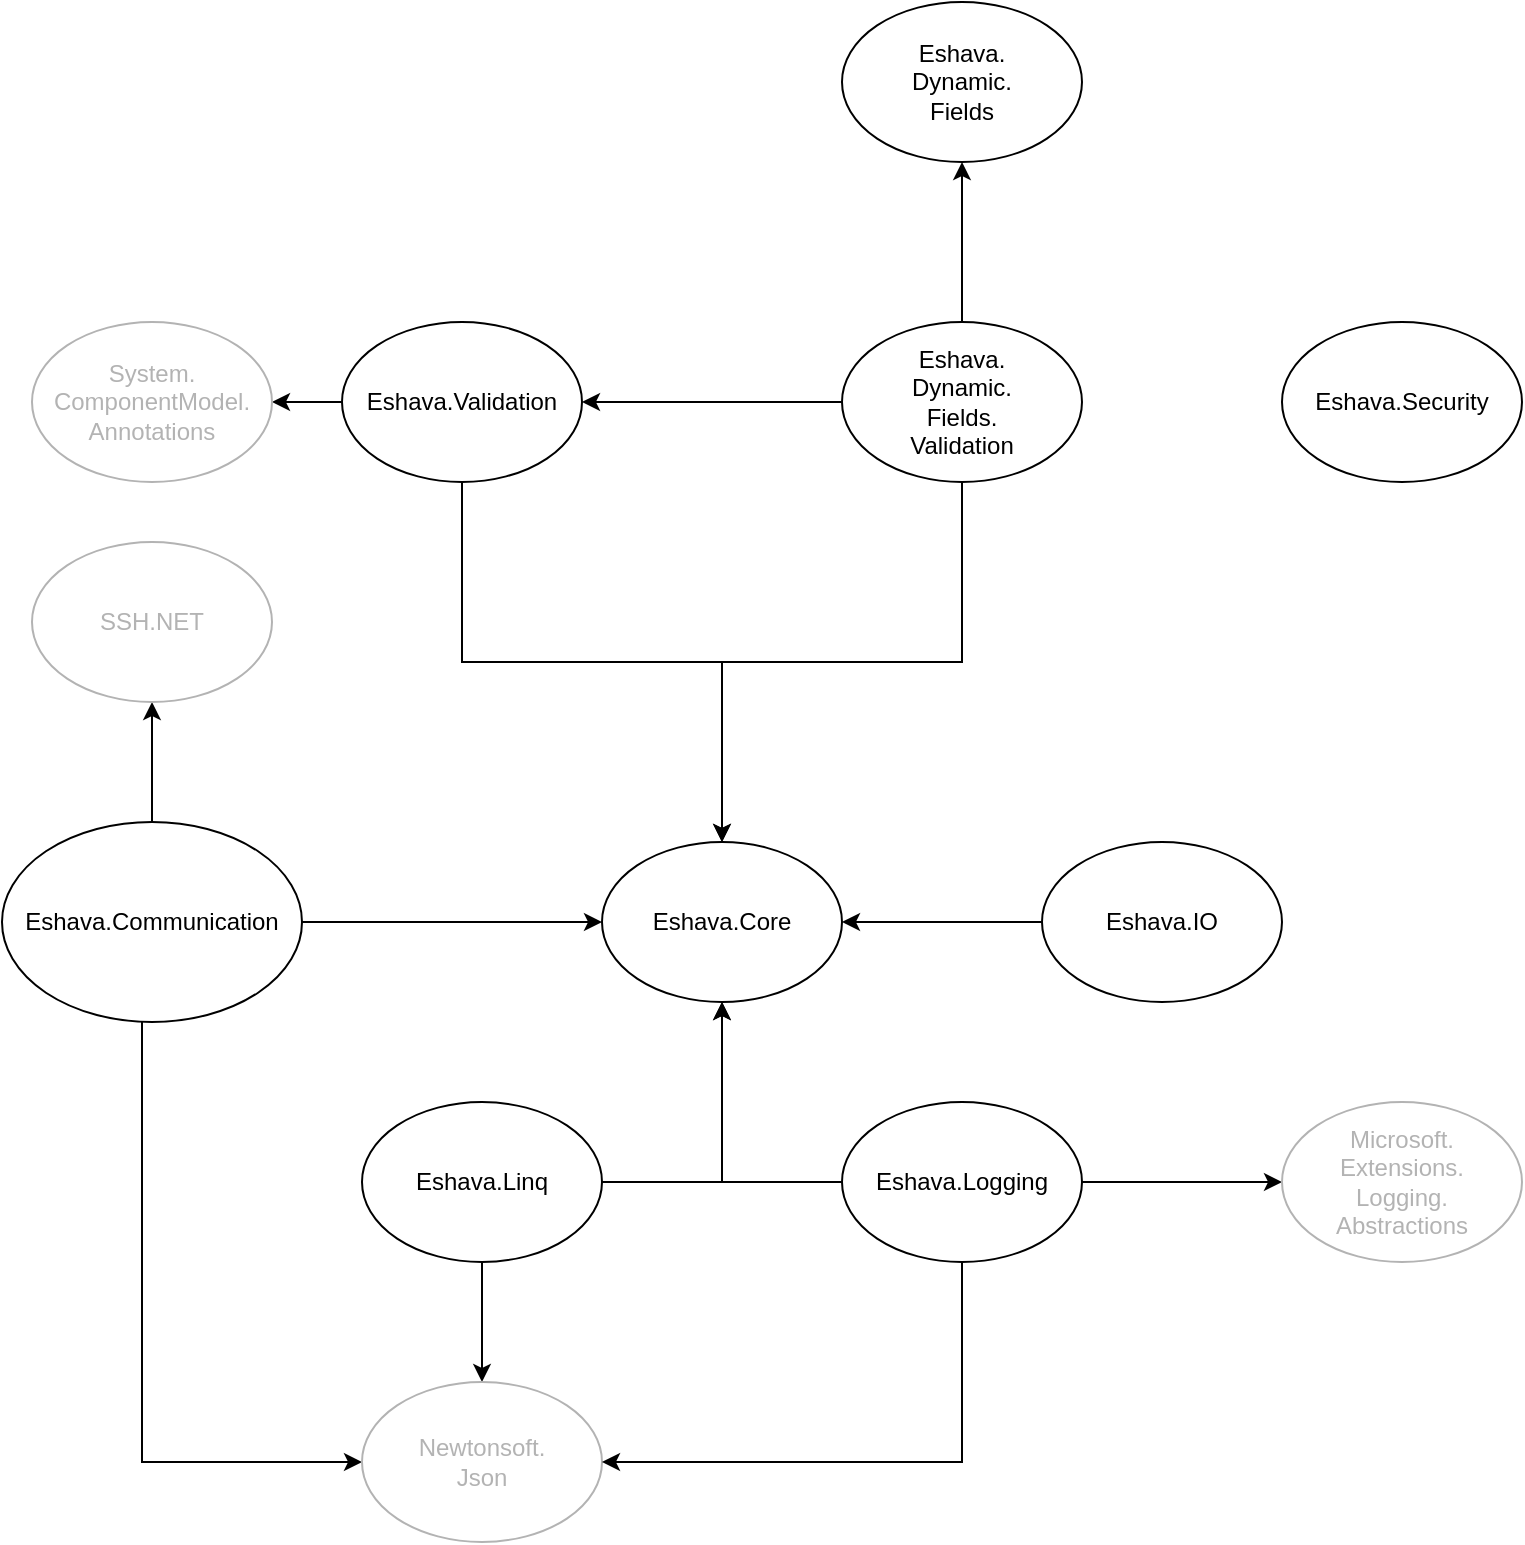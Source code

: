<mxfile version="12.2.3" type="device" pages="1"><diagram name="Page-1" id="42789a77-a242-8287-6e28-9cd8cfd52e62"><mxGraphModel dx="2011" dy="1110" grid="1" gridSize="10" guides="1" tooltips="1" connect="1" arrows="1" fold="1" page="1" pageScale="1" pageWidth="1100" pageHeight="850" background="#ffffff" math="0" shadow="0"><root><mxCell id="0"/><mxCell id="1" parent="0"/><mxCell id="mHsAw5GI1gbgPr78hNav-1" value="Eshava.Core" style="ellipse;whiteSpace=wrap;html=1;" parent="1" vertex="1"><mxGeometry x="470" y="460" width="120" height="80" as="geometry"/></mxCell><mxCell id="mHsAw5GI1gbgPr78hNav-22" style="edgeStyle=orthogonalEdgeStyle;rounded=0;orthogonalLoop=1;jettySize=auto;html=1;" parent="1" source="mHsAw5GI1gbgPr78hNav-2" target="mHsAw5GI1gbgPr78hNav-9" edge="1"><mxGeometry relative="1" as="geometry"/></mxCell><mxCell id="OhyDrf5P0z6W9ovQM7j2-5" style="edgeStyle=orthogonalEdgeStyle;rounded=0;orthogonalLoop=1;jettySize=auto;html=1;fontColor=#B3B3B3;" parent="1" source="mHsAw5GI1gbgPr78hNav-2" target="mHsAw5GI1gbgPr78hNav-10" edge="1"><mxGeometry relative="1" as="geometry"><Array as="points"><mxPoint x="240" y="770"/></Array></mxGeometry></mxCell><mxCell id="mHsAw5GI1gbgPr78hNav-2" value="Eshava.Communication" style="ellipse;whiteSpace=wrap;html=1;" parent="1" vertex="1"><mxGeometry x="170" y="450" width="150" height="100" as="geometry"/></mxCell><mxCell id="mHsAw5GI1gbgPr78hNav-13" style="edgeStyle=orthogonalEdgeStyle;rounded=0;orthogonalLoop=1;jettySize=auto;html=1;" parent="1" source="mHsAw5GI1gbgPr78hNav-3" target="mHsAw5GI1gbgPr78hNav-1" edge="1"><mxGeometry relative="1" as="geometry"/></mxCell><mxCell id="mHsAw5GI1gbgPr78hNav-3" value="Eshava.IO" style="ellipse;whiteSpace=wrap;html=1;" parent="1" vertex="1"><mxGeometry x="690" y="460" width="120" height="80" as="geometry"/></mxCell><mxCell id="mHsAw5GI1gbgPr78hNav-14" style="edgeStyle=orthogonalEdgeStyle;rounded=0;orthogonalLoop=1;jettySize=auto;html=1;exitX=1;exitY=0.5;exitDx=0;exitDy=0;" parent="1" source="mHsAw5GI1gbgPr78hNav-4" target="mHsAw5GI1gbgPr78hNav-1" edge="1"><mxGeometry relative="1" as="geometry"/></mxCell><mxCell id="mHsAw5GI1gbgPr78hNav-15" style="edgeStyle=orthogonalEdgeStyle;rounded=0;orthogonalLoop=1;jettySize=auto;html=1;" parent="1" source="mHsAw5GI1gbgPr78hNav-4" target="mHsAw5GI1gbgPr78hNav-10" edge="1"><mxGeometry relative="1" as="geometry"/></mxCell><mxCell id="mHsAw5GI1gbgPr78hNav-4" value="Eshava.Linq" style="ellipse;whiteSpace=wrap;html=1;" parent="1" vertex="1"><mxGeometry x="350" y="590" width="120" height="80" as="geometry"/></mxCell><mxCell id="mHsAw5GI1gbgPr78hNav-5" value="Eshava.Security" style="ellipse;whiteSpace=wrap;html=1;" parent="1" vertex="1"><mxGeometry x="810" y="200" width="120" height="80" as="geometry"/></mxCell><mxCell id="mHsAw5GI1gbgPr78hNav-17" style="edgeStyle=orthogonalEdgeStyle;rounded=0;orthogonalLoop=1;jettySize=auto;html=1;" parent="1" source="mHsAw5GI1gbgPr78hNav-6" target="mHsAw5GI1gbgPr78hNav-18" edge="1"><mxGeometry relative="1" as="geometry"><mxPoint x="950" y="670" as="targetPoint"/></mxGeometry></mxCell><mxCell id="mHsAw5GI1gbgPr78hNav-21" style="edgeStyle=orthogonalEdgeStyle;rounded=0;orthogonalLoop=1;jettySize=auto;html=1;" parent="1" source="mHsAw5GI1gbgPr78hNav-6" target="mHsAw5GI1gbgPr78hNav-1" edge="1"><mxGeometry relative="1" as="geometry"><Array as="points"><mxPoint x="400" y="370"/><mxPoint x="530" y="370"/></Array></mxGeometry></mxCell><mxCell id="mHsAw5GI1gbgPr78hNav-6" value="Eshava.Validation" style="ellipse;whiteSpace=wrap;html=1;" parent="1" vertex="1"><mxGeometry x="340" y="200" width="120" height="80" as="geometry"/></mxCell><mxCell id="mHsAw5GI1gbgPr78hNav-8" value="" style="endArrow=classic;html=1;exitX=1;exitY=0.5;exitDx=0;exitDy=0;entryX=0;entryY=0.5;entryDx=0;entryDy=0;" parent="1" source="mHsAw5GI1gbgPr78hNav-2" target="mHsAw5GI1gbgPr78hNav-1" edge="1"><mxGeometry width="50" height="50" relative="1" as="geometry"><mxPoint x="120" y="1150" as="sourcePoint"/><mxPoint x="170" y="1100" as="targetPoint"/></mxGeometry></mxCell><mxCell id="mHsAw5GI1gbgPr78hNav-9" value="SSH.NET" style="ellipse;whiteSpace=wrap;html=1;strokeColor=#B3B3B3;fontColor=#B3B3B3;" parent="1" vertex="1"><mxGeometry x="185" y="310" width="120" height="80" as="geometry"/></mxCell><mxCell id="mHsAw5GI1gbgPr78hNav-10" value="&lt;div&gt;Newtonsoft.&lt;/div&gt;&lt;div&gt;Json&lt;/div&gt;" style="ellipse;whiteSpace=wrap;html=1;strokeColor=#B3B3B3;fontColor=#B3B3B3;" parent="1" vertex="1"><mxGeometry x="350" y="730" width="120" height="80" as="geometry"/></mxCell><mxCell id="mHsAw5GI1gbgPr78hNav-18" value="&lt;div&gt;System.&lt;/div&gt;&lt;div&gt;ComponentModel.&lt;/div&gt;&lt;div&gt;Annotations&lt;/div&gt;" style="ellipse;whiteSpace=wrap;html=1;strokeColor=#B3B3B3;fontColor=#B3B3B3;" parent="1" vertex="1"><mxGeometry x="185" y="200" width="120" height="80" as="geometry"/></mxCell><mxCell id="OhyDrf5P0z6W9ovQM7j2-3" style="edgeStyle=orthogonalEdgeStyle;rounded=0;orthogonalLoop=1;jettySize=auto;html=1;fontColor=#B3B3B3;" parent="1" source="OhyDrf5P0z6W9ovQM7j2-2" target="mHsAw5GI1gbgPr78hNav-1" edge="1"><mxGeometry relative="1" as="geometry"><Array as="points"><mxPoint x="530" y="630"/></Array></mxGeometry></mxCell><mxCell id="OhyDrf5P0z6W9ovQM7j2-4" style="edgeStyle=orthogonalEdgeStyle;rounded=0;orthogonalLoop=1;jettySize=auto;html=1;fontColor=#B3B3B3;" parent="1" source="OhyDrf5P0z6W9ovQM7j2-2" target="mHsAw5GI1gbgPr78hNav-10" edge="1"><mxGeometry relative="1" as="geometry"><Array as="points"><mxPoint x="650" y="770"/></Array></mxGeometry></mxCell><mxCell id="OhyDrf5P0z6W9ovQM7j2-7" style="edgeStyle=orthogonalEdgeStyle;rounded=0;orthogonalLoop=1;jettySize=auto;html=1;fontColor=#B3B3B3;" parent="1" source="OhyDrf5P0z6W9ovQM7j2-2" target="OhyDrf5P0z6W9ovQM7j2-6" edge="1"><mxGeometry relative="1" as="geometry"/></mxCell><mxCell id="OhyDrf5P0z6W9ovQM7j2-2" value="Eshava.Logging" style="ellipse;whiteSpace=wrap;html=1;" parent="1" vertex="1"><mxGeometry x="590" y="590" width="120" height="80" as="geometry"/></mxCell><mxCell id="OhyDrf5P0z6W9ovQM7j2-6" value="&lt;div&gt;Microsoft.&lt;/div&gt;&lt;div&gt;Extensions.&lt;/div&gt;&lt;div&gt;Logging.&lt;/div&gt;&lt;div&gt;Abstractions&lt;/div&gt;" style="ellipse;whiteSpace=wrap;html=1;strokeColor=#B3B3B3;fontColor=#B3B3B3;" parent="1" vertex="1"><mxGeometry x="810" y="590" width="120" height="80" as="geometry"/></mxCell><mxCell id="ieZoUXAORFDboOEYyXpo-1" value="&lt;div&gt;Eshava.&lt;/div&gt;&lt;div&gt;Dynamic.&lt;/div&gt;&lt;div&gt;Fields&lt;br&gt;&lt;/div&gt;" style="ellipse;whiteSpace=wrap;html=1;" vertex="1" parent="1"><mxGeometry x="590" y="40" width="120" height="80" as="geometry"/></mxCell><mxCell id="ieZoUXAORFDboOEYyXpo-3" style="edgeStyle=orthogonalEdgeStyle;rounded=0;orthogonalLoop=1;jettySize=auto;html=1;" edge="1" parent="1" source="ieZoUXAORFDboOEYyXpo-2" target="ieZoUXAORFDboOEYyXpo-1"><mxGeometry relative="1" as="geometry"/></mxCell><mxCell id="ieZoUXAORFDboOEYyXpo-5" style="edgeStyle=orthogonalEdgeStyle;rounded=0;orthogonalLoop=1;jettySize=auto;html=1;" edge="1" parent="1" source="ieZoUXAORFDboOEYyXpo-2" target="mHsAw5GI1gbgPr78hNav-1"><mxGeometry relative="1" as="geometry"><Array as="points"><mxPoint x="650" y="370"/><mxPoint x="530" y="370"/></Array></mxGeometry></mxCell><mxCell id="ieZoUXAORFDboOEYyXpo-6" style="edgeStyle=orthogonalEdgeStyle;rounded=0;orthogonalLoop=1;jettySize=auto;html=1;" edge="1" parent="1" source="ieZoUXAORFDboOEYyXpo-2" target="mHsAw5GI1gbgPr78hNav-6"><mxGeometry relative="1" as="geometry"/></mxCell><mxCell id="ieZoUXAORFDboOEYyXpo-2" value="&lt;div&gt;Eshava.&lt;/div&gt;&lt;div&gt;Dynamic.&lt;/div&gt;&lt;div&gt;Fields.&lt;/div&gt;&lt;div&gt;Validation&lt;br&gt;&lt;/div&gt;" style="ellipse;whiteSpace=wrap;html=1;" vertex="1" parent="1"><mxGeometry x="590" y="200" width="120" height="80" as="geometry"/></mxCell></root></mxGraphModel></diagram></mxfile>
